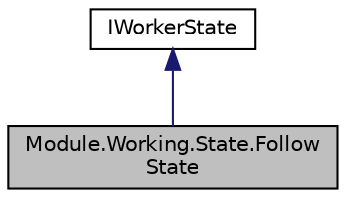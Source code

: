digraph "Module.Working.State.FollowState"
{
 // LATEX_PDF_SIZE
  edge [fontname="Helvetica",fontsize="10",labelfontname="Helvetica",labelfontsize="10"];
  node [fontname="Helvetica",fontsize="10",shape=record];
  Node1 [label="Module.Working.State.Follow\lState",height=0.2,width=0.4,color="black", fillcolor="grey75", style="filled", fontcolor="black",tooltip=" "];
  Node2 -> Node1 [dir="back",color="midnightblue",fontsize="10",style="solid",fontname="Helvetica"];
  Node2 [label="IWorkerState",height=0.2,width=0.4,color="black", fillcolor="white", style="filled",URL="$interfaceModule_1_1Working_1_1State_1_1IWorkerState.html",tooltip=" "];
}

